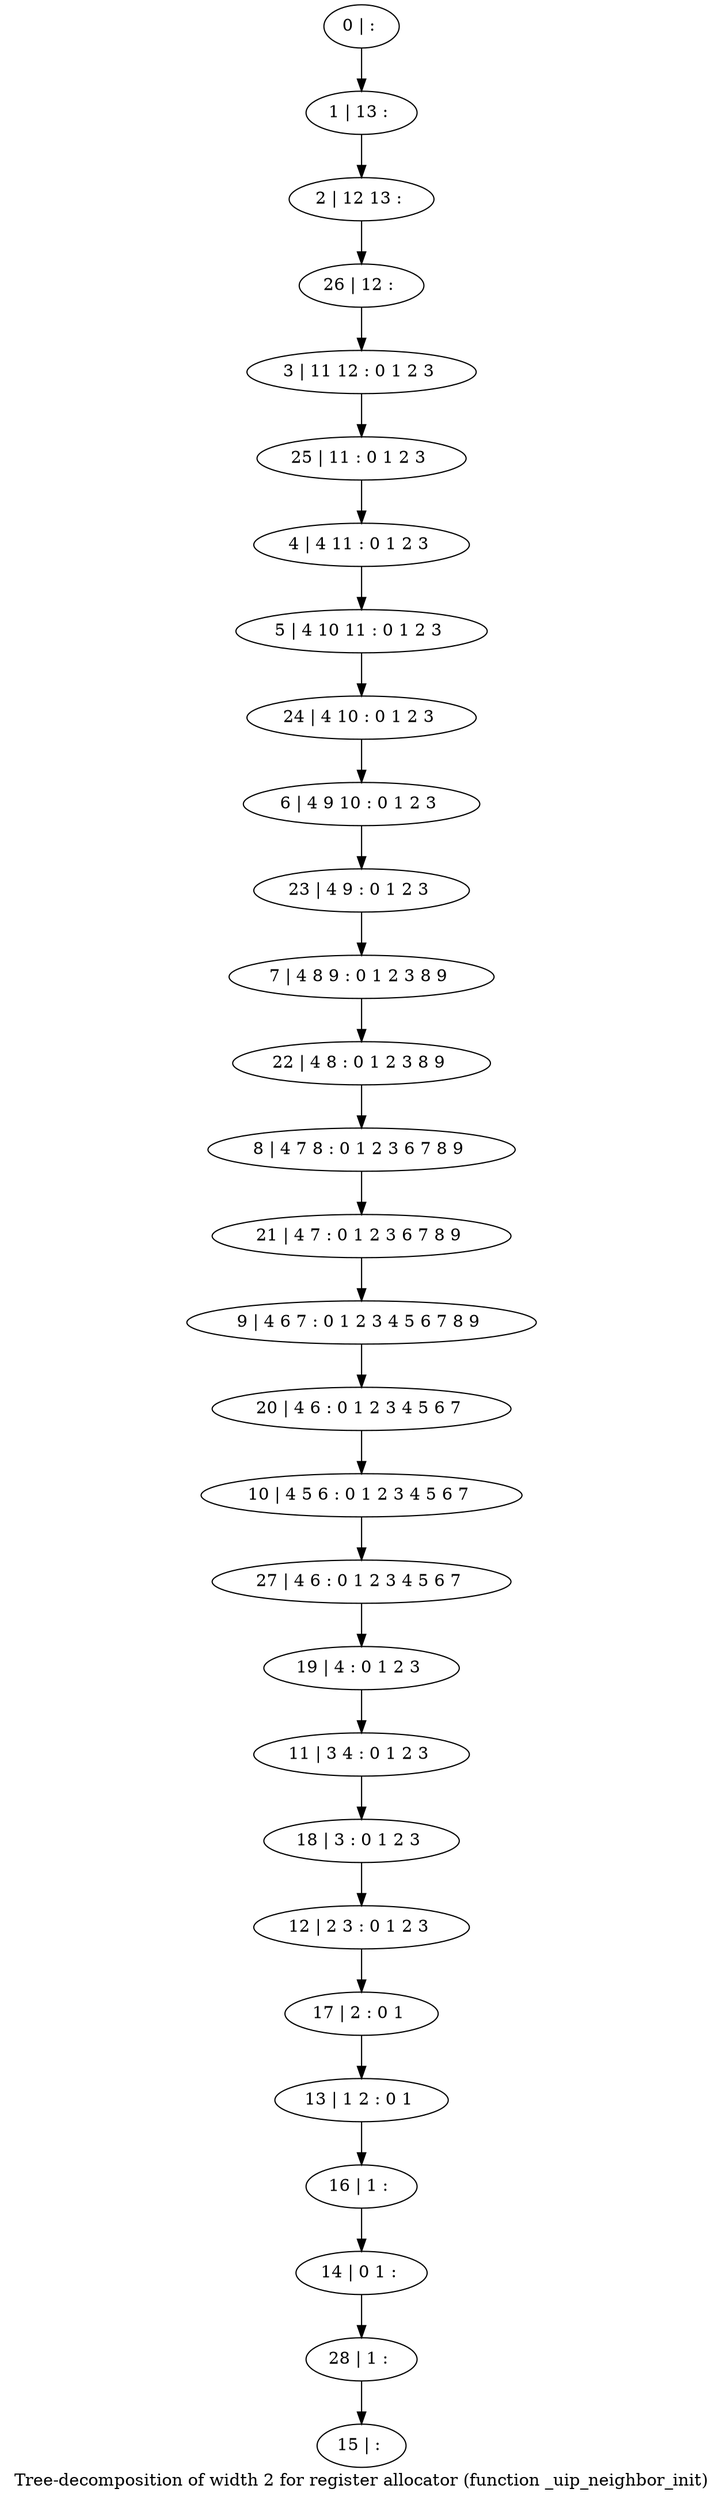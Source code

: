 digraph G {
graph [label="Tree-decomposition of width 2 for register allocator (function _uip_neighbor_init)"]
0[label="0 | : "];
1[label="1 | 13 : "];
2[label="2 | 12 13 : "];
3[label="3 | 11 12 : 0 1 2 3 "];
4[label="4 | 4 11 : 0 1 2 3 "];
5[label="5 | 4 10 11 : 0 1 2 3 "];
6[label="6 | 4 9 10 : 0 1 2 3 "];
7[label="7 | 4 8 9 : 0 1 2 3 8 9 "];
8[label="8 | 4 7 8 : 0 1 2 3 6 7 8 9 "];
9[label="9 | 4 6 7 : 0 1 2 3 4 5 6 7 8 9 "];
10[label="10 | 4 5 6 : 0 1 2 3 4 5 6 7 "];
11[label="11 | 3 4 : 0 1 2 3 "];
12[label="12 | 2 3 : 0 1 2 3 "];
13[label="13 | 1 2 : 0 1 "];
14[label="14 | 0 1 : "];
15[label="15 | : "];
16[label="16 | 1 : "];
17[label="17 | 2 : 0 1 "];
18[label="18 | 3 : 0 1 2 3 "];
19[label="19 | 4 : 0 1 2 3 "];
20[label="20 | 4 6 : 0 1 2 3 4 5 6 7 "];
21[label="21 | 4 7 : 0 1 2 3 6 7 8 9 "];
22[label="22 | 4 8 : 0 1 2 3 8 9 "];
23[label="23 | 4 9 : 0 1 2 3 "];
24[label="24 | 4 10 : 0 1 2 3 "];
25[label="25 | 11 : 0 1 2 3 "];
26[label="26 | 12 : "];
27[label="27 | 4 6 : 0 1 2 3 4 5 6 7 "];
28[label="28 | 1 : "];
0->1 ;
1->2 ;
4->5 ;
16->14 ;
13->16 ;
17->13 ;
12->17 ;
18->12 ;
11->18 ;
19->11 ;
20->10 ;
9->20 ;
21->9 ;
8->21 ;
22->8 ;
7->22 ;
23->7 ;
6->23 ;
24->6 ;
5->24 ;
25->4 ;
3->25 ;
26->3 ;
2->26 ;
27->19 ;
10->27 ;
28->15 ;
14->28 ;
}
